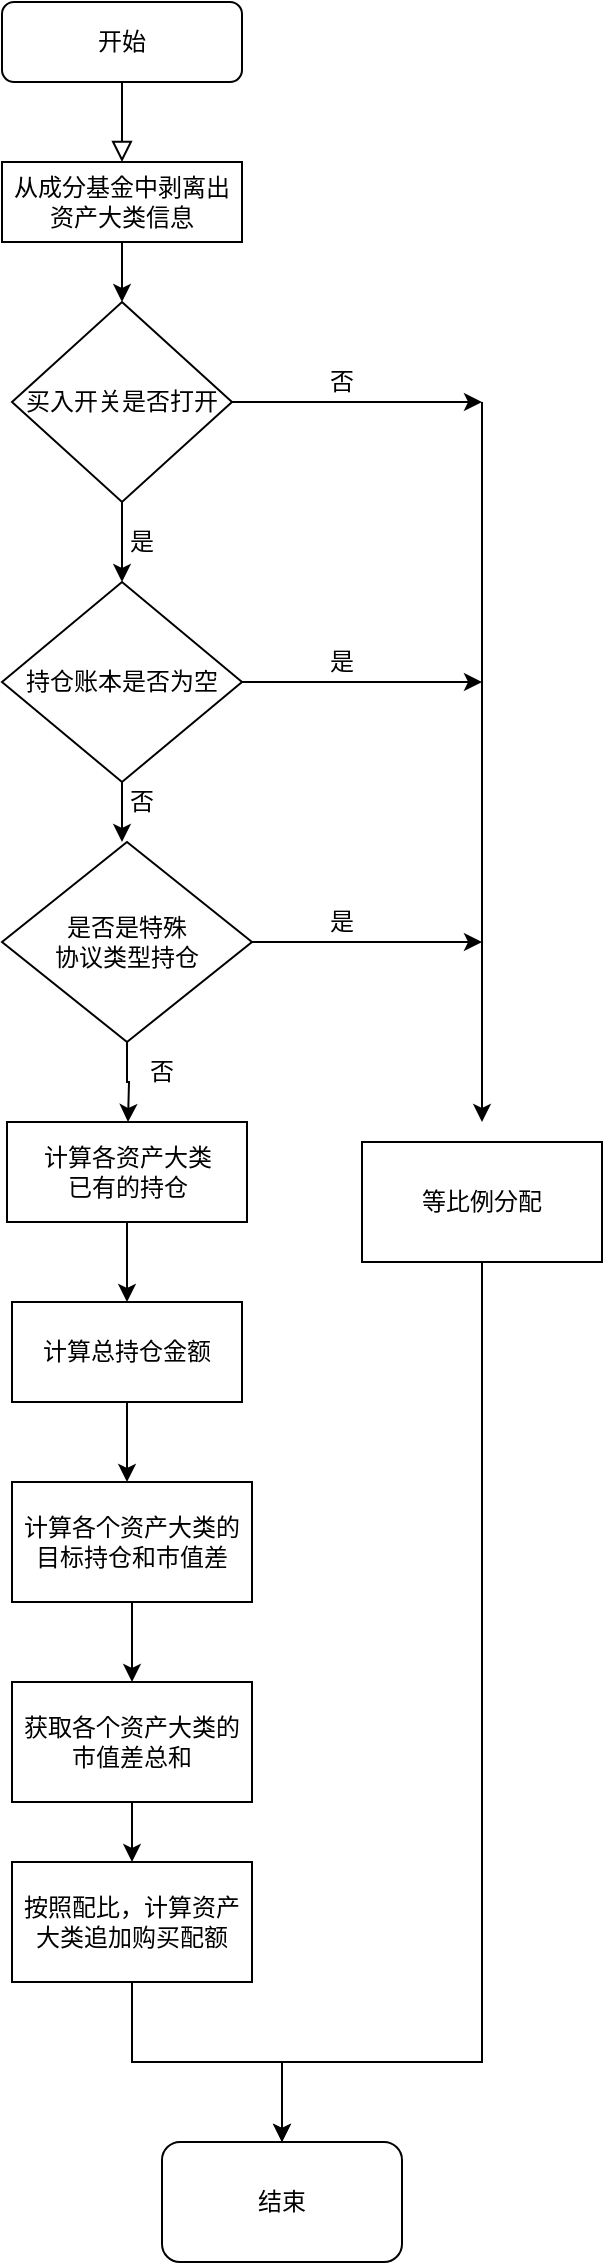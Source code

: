 <mxfile version="14.4.3" type="github">
  <diagram id="C5RBs43oDa-KdzZeNtuy" name="Page-1">
    <mxGraphModel dx="1108" dy="451" grid="1" gridSize="10" guides="1" tooltips="1" connect="1" arrows="1" fold="1" page="1" pageScale="1" pageWidth="827" pageHeight="1169" math="0" shadow="0">
      <root>
        <mxCell id="WIyWlLk6GJQsqaUBKTNV-0" />
        <mxCell id="WIyWlLk6GJQsqaUBKTNV-1" parent="WIyWlLk6GJQsqaUBKTNV-0" />
        <mxCell id="WIyWlLk6GJQsqaUBKTNV-2" value="" style="rounded=0;html=1;jettySize=auto;orthogonalLoop=1;fontSize=11;endArrow=block;endFill=0;endSize=8;strokeWidth=1;shadow=0;labelBackgroundColor=none;edgeStyle=orthogonalEdgeStyle;" parent="WIyWlLk6GJQsqaUBKTNV-1" source="WIyWlLk6GJQsqaUBKTNV-3" edge="1">
          <mxGeometry relative="1" as="geometry">
            <mxPoint x="220" y="140" as="targetPoint" />
          </mxGeometry>
        </mxCell>
        <mxCell id="WIyWlLk6GJQsqaUBKTNV-3" value="开始" style="rounded=1;whiteSpace=wrap;html=1;fontSize=12;glass=0;strokeWidth=1;shadow=0;" parent="WIyWlLk6GJQsqaUBKTNV-1" vertex="1">
          <mxGeometry x="160" y="60" width="120" height="40" as="geometry" />
        </mxCell>
        <mxCell id="nzWNdacZB_GUiVWyVEk8-4" style="edgeStyle=orthogonalEdgeStyle;rounded=0;orthogonalLoop=1;jettySize=auto;html=1;entryX=0.5;entryY=0;entryDx=0;entryDy=0;" parent="WIyWlLk6GJQsqaUBKTNV-1" source="nzWNdacZB_GUiVWyVEk8-0" target="nzWNdacZB_GUiVWyVEk8-1" edge="1">
          <mxGeometry relative="1" as="geometry" />
        </mxCell>
        <mxCell id="nzWNdacZB_GUiVWyVEk8-0" value="从成分基金中剥离出资产大类信息" style="rounded=0;whiteSpace=wrap;html=1;" parent="WIyWlLk6GJQsqaUBKTNV-1" vertex="1">
          <mxGeometry x="160" y="140" width="120" height="40" as="geometry" />
        </mxCell>
        <mxCell id="nzWNdacZB_GUiVWyVEk8-5" style="edgeStyle=orthogonalEdgeStyle;rounded=0;orthogonalLoop=1;jettySize=auto;html=1;exitX=0.5;exitY=1;exitDx=0;exitDy=0;" parent="WIyWlLk6GJQsqaUBKTNV-1" source="nzWNdacZB_GUiVWyVEk8-1" edge="1">
          <mxGeometry relative="1" as="geometry">
            <mxPoint x="220" y="350" as="targetPoint" />
          </mxGeometry>
        </mxCell>
        <mxCell id="nzWNdacZB_GUiVWyVEk8-44" style="edgeStyle=orthogonalEdgeStyle;rounded=0;orthogonalLoop=1;jettySize=auto;html=1;" parent="WIyWlLk6GJQsqaUBKTNV-1" source="nzWNdacZB_GUiVWyVEk8-1" edge="1">
          <mxGeometry relative="1" as="geometry">
            <mxPoint x="400" y="260" as="targetPoint" />
          </mxGeometry>
        </mxCell>
        <mxCell id="nzWNdacZB_GUiVWyVEk8-1" value="买入开关是否打开" style="rhombus;whiteSpace=wrap;html=1;" parent="WIyWlLk6GJQsqaUBKTNV-1" vertex="1">
          <mxGeometry x="165" y="210" width="110" height="100" as="geometry" />
        </mxCell>
        <mxCell id="nzWNdacZB_GUiVWyVEk8-7" style="edgeStyle=orthogonalEdgeStyle;rounded=0;orthogonalLoop=1;jettySize=auto;html=1;exitX=0.5;exitY=1;exitDx=0;exitDy=0;" parent="WIyWlLk6GJQsqaUBKTNV-1" source="nzWNdacZB_GUiVWyVEk8-6" edge="1">
          <mxGeometry relative="1" as="geometry">
            <mxPoint x="220" y="480" as="targetPoint" />
          </mxGeometry>
        </mxCell>
        <mxCell id="nzWNdacZB_GUiVWyVEk8-43" style="edgeStyle=orthogonalEdgeStyle;rounded=0;orthogonalLoop=1;jettySize=auto;html=1;exitX=1;exitY=0.5;exitDx=0;exitDy=0;" parent="WIyWlLk6GJQsqaUBKTNV-1" source="nzWNdacZB_GUiVWyVEk8-6" edge="1">
          <mxGeometry relative="1" as="geometry">
            <mxPoint x="400" y="400" as="targetPoint" />
            <Array as="points">
              <mxPoint x="370" y="400" />
              <mxPoint x="370" y="400" />
            </Array>
          </mxGeometry>
        </mxCell>
        <mxCell id="nzWNdacZB_GUiVWyVEk8-6" value="持仓账本是否为空" style="rhombus;whiteSpace=wrap;html=1;" parent="WIyWlLk6GJQsqaUBKTNV-1" vertex="1">
          <mxGeometry x="160" y="350" width="120" height="100" as="geometry" />
        </mxCell>
        <mxCell id="nzWNdacZB_GUiVWyVEk8-10" style="edgeStyle=orthogonalEdgeStyle;rounded=0;orthogonalLoop=1;jettySize=auto;html=1;exitX=0.5;exitY=1;exitDx=0;exitDy=0;" parent="WIyWlLk6GJQsqaUBKTNV-1" source="nzWNdacZB_GUiVWyVEk8-8" edge="1">
          <mxGeometry relative="1" as="geometry">
            <mxPoint x="223" y="620" as="targetPoint" />
          </mxGeometry>
        </mxCell>
        <mxCell id="nzWNdacZB_GUiVWyVEk8-45" style="edgeStyle=orthogonalEdgeStyle;rounded=0;orthogonalLoop=1;jettySize=auto;html=1;exitX=1;exitY=0.5;exitDx=0;exitDy=0;" parent="WIyWlLk6GJQsqaUBKTNV-1" source="nzWNdacZB_GUiVWyVEk8-8" edge="1">
          <mxGeometry relative="1" as="geometry">
            <mxPoint x="400" y="530" as="targetPoint" />
          </mxGeometry>
        </mxCell>
        <mxCell id="nzWNdacZB_GUiVWyVEk8-8" value="&lt;div&gt;是否是特殊&lt;/div&gt;&lt;div&gt;协议类型持仓&lt;/div&gt;" style="rhombus;whiteSpace=wrap;html=1;" parent="WIyWlLk6GJQsqaUBKTNV-1" vertex="1">
          <mxGeometry x="160" y="480" width="125" height="100" as="geometry" />
        </mxCell>
        <mxCell id="nzWNdacZB_GUiVWyVEk8-12" style="edgeStyle=orthogonalEdgeStyle;rounded=0;orthogonalLoop=1;jettySize=auto;html=1;" parent="WIyWlLk6GJQsqaUBKTNV-1" source="nzWNdacZB_GUiVWyVEk8-11" edge="1">
          <mxGeometry relative="1" as="geometry">
            <mxPoint x="222.5" y="710" as="targetPoint" />
          </mxGeometry>
        </mxCell>
        <mxCell id="nzWNdacZB_GUiVWyVEk8-11" value="&lt;div&gt;计算各资产大类&lt;/div&gt;&lt;div&gt;已有的持仓&lt;/div&gt;" style="rounded=0;whiteSpace=wrap;html=1;" parent="WIyWlLk6GJQsqaUBKTNV-1" vertex="1">
          <mxGeometry x="162.5" y="620" width="120" height="50" as="geometry" />
        </mxCell>
        <mxCell id="nzWNdacZB_GUiVWyVEk8-17" style="edgeStyle=orthogonalEdgeStyle;rounded=0;orthogonalLoop=1;jettySize=auto;html=1;exitX=0.5;exitY=1;exitDx=0;exitDy=0;" parent="WIyWlLk6GJQsqaUBKTNV-1" source="nzWNdacZB_GUiVWyVEk8-13" edge="1">
          <mxGeometry relative="1" as="geometry">
            <mxPoint x="225" y="900" as="targetPoint" />
          </mxGeometry>
        </mxCell>
        <mxCell id="nzWNdacZB_GUiVWyVEk8-13" value="计算各个资产大类的目标持仓和市值差" style="rounded=0;whiteSpace=wrap;html=1;" parent="WIyWlLk6GJQsqaUBKTNV-1" vertex="1">
          <mxGeometry x="165" y="800" width="120" height="60" as="geometry" />
        </mxCell>
        <mxCell id="nzWNdacZB_GUiVWyVEk8-15" style="edgeStyle=orthogonalEdgeStyle;rounded=0;orthogonalLoop=1;jettySize=auto;html=1;" parent="WIyWlLk6GJQsqaUBKTNV-1" source="nzWNdacZB_GUiVWyVEk8-14" edge="1">
          <mxGeometry relative="1" as="geometry">
            <mxPoint x="222.5" y="800" as="targetPoint" />
          </mxGeometry>
        </mxCell>
        <mxCell id="nzWNdacZB_GUiVWyVEk8-14" value="计算总持仓金额" style="rounded=0;whiteSpace=wrap;html=1;" parent="WIyWlLk6GJQsqaUBKTNV-1" vertex="1">
          <mxGeometry x="165" y="710" width="115" height="50" as="geometry" />
        </mxCell>
        <mxCell id="nzWNdacZB_GUiVWyVEk8-23" style="edgeStyle=orthogonalEdgeStyle;rounded=0;orthogonalLoop=1;jettySize=auto;html=1;exitX=0.5;exitY=1;exitDx=0;exitDy=0;entryX=0.5;entryY=0;entryDx=0;entryDy=0;" parent="WIyWlLk6GJQsqaUBKTNV-1" source="nzWNdacZB_GUiVWyVEk8-18" edge="1">
          <mxGeometry relative="1" as="geometry">
            <mxPoint x="225" y="990" as="targetPoint" />
          </mxGeometry>
        </mxCell>
        <mxCell id="nzWNdacZB_GUiVWyVEk8-18" value="获取各个资产大类的市值差总和" style="rounded=0;whiteSpace=wrap;html=1;" parent="WIyWlLk6GJQsqaUBKTNV-1" vertex="1">
          <mxGeometry x="165" y="900" width="120" height="60" as="geometry" />
        </mxCell>
        <mxCell id="nzWNdacZB_GUiVWyVEk8-39" value="是" style="text;html=1;strokeColor=none;fillColor=none;align=center;verticalAlign=middle;whiteSpace=wrap;rounded=0;" parent="WIyWlLk6GJQsqaUBKTNV-1" vertex="1">
          <mxGeometry x="210" y="320" width="40" height="20" as="geometry" />
        </mxCell>
        <mxCell id="nzWNdacZB_GUiVWyVEk8-40" value="否" style="text;html=1;strokeColor=none;fillColor=none;align=center;verticalAlign=middle;whiteSpace=wrap;rounded=0;" parent="WIyWlLk6GJQsqaUBKTNV-1" vertex="1">
          <mxGeometry x="210" y="450" width="40" height="20" as="geometry" />
        </mxCell>
        <mxCell id="nzWNdacZB_GUiVWyVEk8-42" value="是" style="text;html=1;strokeColor=none;fillColor=none;align=center;verticalAlign=middle;whiteSpace=wrap;rounded=0;" parent="WIyWlLk6GJQsqaUBKTNV-1" vertex="1">
          <mxGeometry x="310" y="510" width="40" height="20" as="geometry" />
        </mxCell>
        <mxCell id="nzWNdacZB_GUiVWyVEk8-46" value="否" style="text;html=1;strokeColor=none;fillColor=none;align=center;verticalAlign=middle;whiteSpace=wrap;rounded=0;" parent="WIyWlLk6GJQsqaUBKTNV-1" vertex="1">
          <mxGeometry x="220" y="585" width="40" height="20" as="geometry" />
        </mxCell>
        <mxCell id="nzWNdacZB_GUiVWyVEk8-49" value="否" style="text;html=1;strokeColor=none;fillColor=none;align=center;verticalAlign=middle;whiteSpace=wrap;rounded=0;" parent="WIyWlLk6GJQsqaUBKTNV-1" vertex="1">
          <mxGeometry x="310" y="240" width="40" height="20" as="geometry" />
        </mxCell>
        <mxCell id="nzWNdacZB_GUiVWyVEk8-50" value="是" style="text;html=1;strokeColor=none;fillColor=none;align=center;verticalAlign=middle;whiteSpace=wrap;rounded=0;" parent="WIyWlLk6GJQsqaUBKTNV-1" vertex="1">
          <mxGeometry x="310" y="380" width="40" height="20" as="geometry" />
        </mxCell>
        <mxCell id="nzWNdacZB_GUiVWyVEk8-52" value="" style="endArrow=classic;html=1;" parent="WIyWlLk6GJQsqaUBKTNV-1" edge="1">
          <mxGeometry width="50" height="50" relative="1" as="geometry">
            <mxPoint x="400" y="260" as="sourcePoint" />
            <mxPoint x="400" y="620" as="targetPoint" />
          </mxGeometry>
        </mxCell>
        <mxCell id="nzWNdacZB_GUiVWyVEk8-60" value="结束" style="rounded=1;whiteSpace=wrap;html=1;" parent="WIyWlLk6GJQsqaUBKTNV-1" vertex="1">
          <mxGeometry x="240" y="1130" width="120" height="60" as="geometry" />
        </mxCell>
        <mxCell id="bOeuAbXsUEYghSBZKHWV-6" style="edgeStyle=orthogonalEdgeStyle;rounded=0;orthogonalLoop=1;jettySize=auto;html=1;exitX=0.5;exitY=1;exitDx=0;exitDy=0;entryX=0.5;entryY=0;entryDx=0;entryDy=0;" edge="1" parent="WIyWlLk6GJQsqaUBKTNV-1" source="bOeuAbXsUEYghSBZKHWV-0" target="nzWNdacZB_GUiVWyVEk8-60">
          <mxGeometry relative="1" as="geometry">
            <Array as="points">
              <mxPoint x="400" y="1090" />
              <mxPoint x="300" y="1090" />
            </Array>
          </mxGeometry>
        </mxCell>
        <mxCell id="bOeuAbXsUEYghSBZKHWV-0" value="等比例分配" style="rounded=0;whiteSpace=wrap;html=1;" vertex="1" parent="WIyWlLk6GJQsqaUBKTNV-1">
          <mxGeometry x="340" y="630" width="120" height="60" as="geometry" />
        </mxCell>
        <mxCell id="bOeuAbXsUEYghSBZKHWV-3" style="edgeStyle=orthogonalEdgeStyle;rounded=0;orthogonalLoop=1;jettySize=auto;html=1;exitX=0.5;exitY=1;exitDx=0;exitDy=0;" edge="1" parent="WIyWlLk6GJQsqaUBKTNV-1" source="bOeuAbXsUEYghSBZKHWV-2" target="nzWNdacZB_GUiVWyVEk8-60">
          <mxGeometry relative="1" as="geometry" />
        </mxCell>
        <mxCell id="bOeuAbXsUEYghSBZKHWV-2" value="按照配比，计算资产大类追加购买配额" style="rounded=0;whiteSpace=wrap;html=1;" vertex="1" parent="WIyWlLk6GJQsqaUBKTNV-1">
          <mxGeometry x="165" y="990" width="120" height="60" as="geometry" />
        </mxCell>
      </root>
    </mxGraphModel>
  </diagram>
</mxfile>
